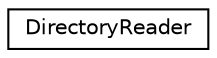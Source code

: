 digraph "Graphical Class Hierarchy"
{
 // LATEX_PDF_SIZE
  edge [fontname="Helvetica",fontsize="10",labelfontname="Helvetica",labelfontsize="10"];
  node [fontname="Helvetica",fontsize="10",shape=record];
  rankdir="LR";
  Node0 [label="DirectoryReader",height=0.2,width=0.4,color="black", fillcolor="white", style="filled",URL="$class_directory_reader.html",tooltip="This class will read from the directory and pull out all the DLL file information that it can find."];
}
